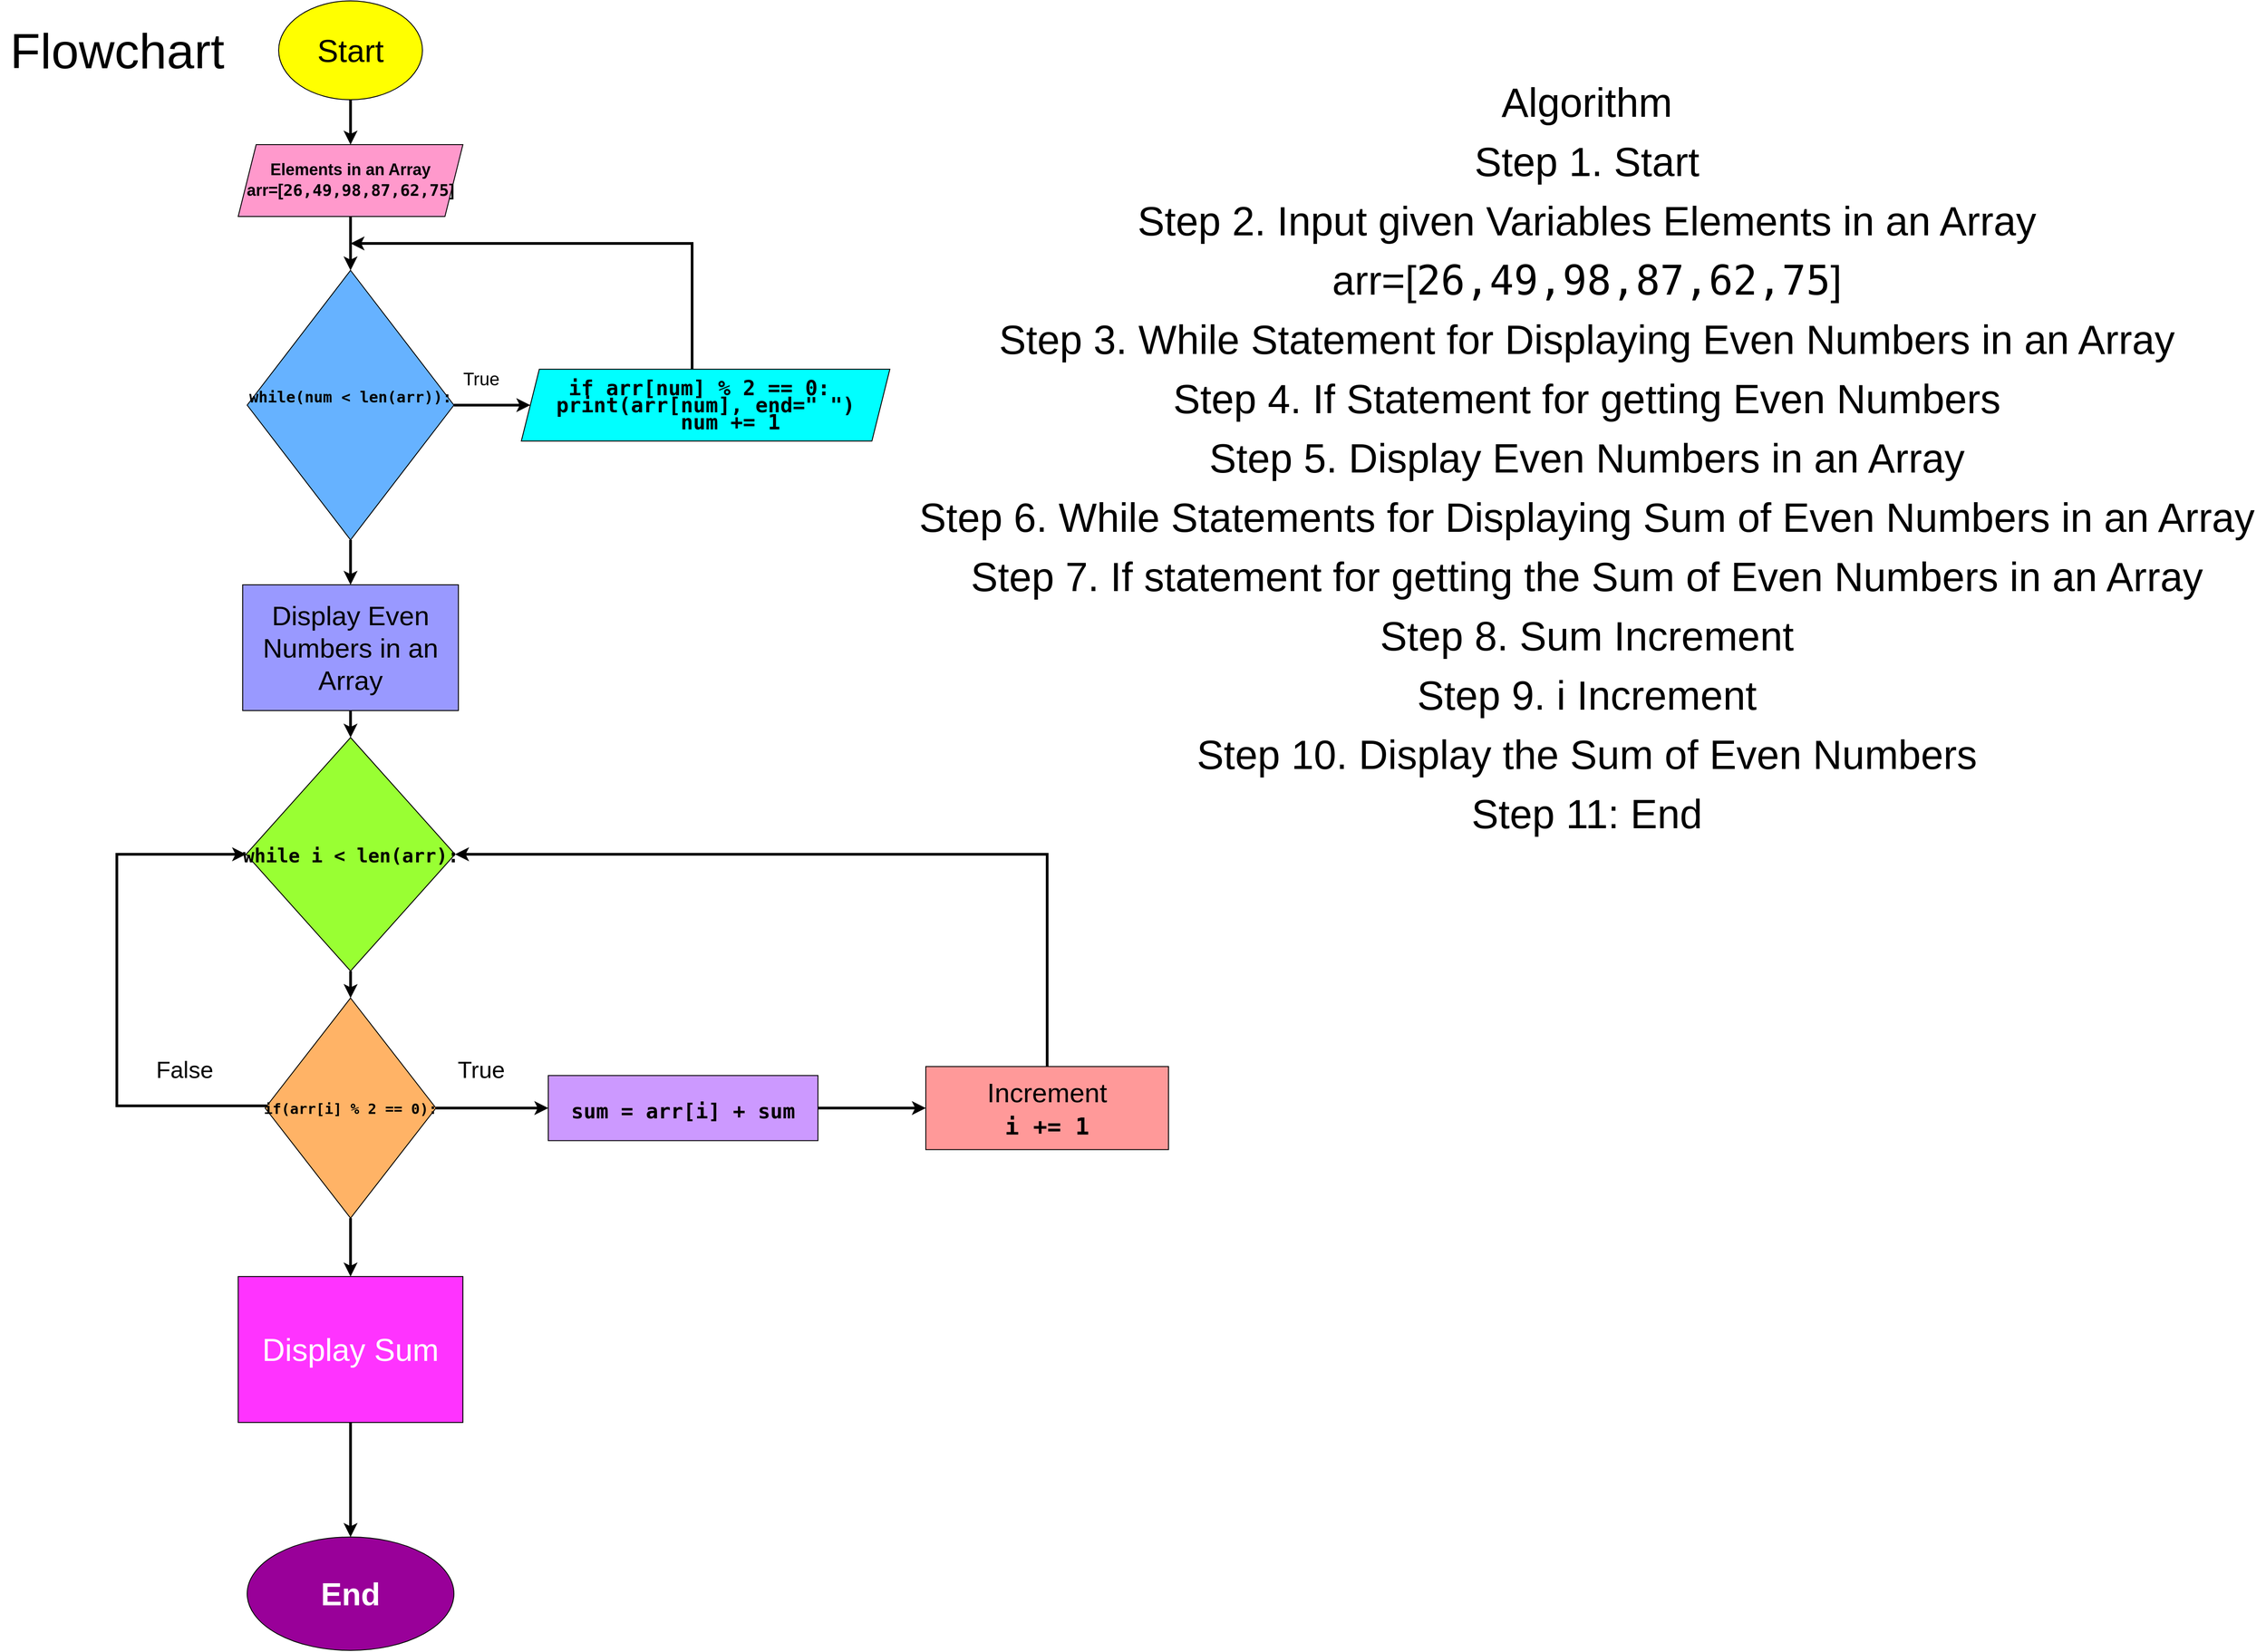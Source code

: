 <mxfile version="20.5.0" type="github"><diagram id="Vd2wxy-R__9UeZDLS2jg" name="Page-1"><mxGraphModel dx="1929" dy="1009" grid="1" gridSize="10" guides="1" tooltips="1" connect="1" arrows="1" fold="1" page="1" pageScale="1" pageWidth="850" pageHeight="1100" math="0" shadow="0"><root><mxCell id="0"/><mxCell id="1" parent="0"/><mxCell id="jUgLXxMpRg0Y-7tjX-r8-3" value="" style="edgeStyle=orthogonalEdgeStyle;rounded=0;orthogonalLoop=1;jettySize=auto;html=1;fontSize=16;strokeWidth=3;" edge="1" parent="1" source="jUgLXxMpRg0Y-7tjX-r8-1" target="jUgLXxMpRg0Y-7tjX-r8-2"><mxGeometry relative="1" as="geometry"/></mxCell><mxCell id="jUgLXxMpRg0Y-7tjX-r8-1" value="&lt;font style=&quot;font-size: 35px;&quot;&gt;Start&lt;/font&gt;" style="ellipse;whiteSpace=wrap;html=1;fillColor=#FFFF00;strokeColor=default;fontSize=16;" vertex="1" parent="1"><mxGeometry x="340" y="20" width="160" height="110" as="geometry"/></mxCell><mxCell id="jUgLXxMpRg0Y-7tjX-r8-10" value="" style="edgeStyle=orthogonalEdgeStyle;rounded=0;orthogonalLoop=1;jettySize=auto;html=1;strokeWidth=3;fontSize=30;fontColor=#000000;entryX=0.5;entryY=0;entryDx=0;entryDy=0;" edge="1" parent="1" source="jUgLXxMpRg0Y-7tjX-r8-2" target="jUgLXxMpRg0Y-7tjX-r8-11"><mxGeometry relative="1" as="geometry"><mxPoint x="420" y="300" as="targetPoint"/></mxGeometry></mxCell><mxCell id="jUgLXxMpRg0Y-7tjX-r8-2" value="&lt;b style=&quot;font-size: 18px;&quot;&gt;Elements in an Array&lt;br&gt;arr=[&lt;span style=&quot;font-family: monospace, Consolas, &amp;quot;Courier New&amp;quot;, monospace;&quot;&gt;26&lt;/span&gt;&lt;span style=&quot;font-family: monospace, Consolas, &amp;quot;Courier New&amp;quot;, monospace;&quot;&gt;,&lt;/span&gt;&lt;span style=&quot;font-family: monospace, Consolas, &amp;quot;Courier New&amp;quot;, monospace;&quot;&gt;49&lt;/span&gt;&lt;span style=&quot;font-family: monospace, Consolas, &amp;quot;Courier New&amp;quot;, monospace;&quot;&gt;,&lt;/span&gt;&lt;span style=&quot;font-family: monospace, Consolas, &amp;quot;Courier New&amp;quot;, monospace;&quot;&gt;98&lt;/span&gt;&lt;span style=&quot;font-family: monospace, Consolas, &amp;quot;Courier New&amp;quot;, monospace;&quot;&gt;,&lt;/span&gt;&lt;span style=&quot;font-family: monospace, Consolas, &amp;quot;Courier New&amp;quot;, monospace;&quot;&gt;87&lt;/span&gt;&lt;span style=&quot;font-family: monospace, Consolas, &amp;quot;Courier New&amp;quot;, monospace;&quot;&gt;,&lt;/span&gt;&lt;span style=&quot;font-family: monospace, Consolas, &amp;quot;Courier New&amp;quot;, monospace;&quot;&gt;62&lt;/span&gt;&lt;span style=&quot;font-family: monospace, Consolas, &amp;quot;Courier New&amp;quot;, monospace;&quot;&gt;,&lt;/span&gt;&lt;span style=&quot;font-family: monospace, Consolas, &amp;quot;Courier New&amp;quot;, monospace;&quot;&gt;75&lt;/span&gt;&lt;span style=&quot;background-color: initial;&quot;&gt;]&lt;/span&gt;&lt;/b&gt;" style="shape=parallelogram;perimeter=parallelogramPerimeter;whiteSpace=wrap;html=1;fixedSize=1;fontSize=16;fillColor=#FF99CC;" vertex="1" parent="1"><mxGeometry x="295" y="180" width="250" height="80" as="geometry"/></mxCell><mxCell id="jUgLXxMpRg0Y-7tjX-r8-22" value="" style="edgeStyle=orthogonalEdgeStyle;rounded=0;orthogonalLoop=1;jettySize=auto;html=1;strokeWidth=3;fontSize=23;fontColor=#000000;" edge="1" parent="1" source="jUgLXxMpRg0Y-7tjX-r8-11" target="jUgLXxMpRg0Y-7tjX-r8-21"><mxGeometry relative="1" as="geometry"/></mxCell><mxCell id="jUgLXxMpRg0Y-7tjX-r8-25" style="edgeStyle=orthogonalEdgeStyle;rounded=0;orthogonalLoop=1;jettySize=auto;html=1;exitX=1;exitY=0.5;exitDx=0;exitDy=0;entryX=0;entryY=0.5;entryDx=0;entryDy=0;strokeWidth=3;fontSize=23;fontColor=#000000;" edge="1" parent="1" source="jUgLXxMpRg0Y-7tjX-r8-11" target="jUgLXxMpRg0Y-7tjX-r8-18"><mxGeometry relative="1" as="geometry"/></mxCell><mxCell id="jUgLXxMpRg0Y-7tjX-r8-11" value="&lt;div style=&quot;font-family: monospace, Consolas, &amp;quot;Courier New&amp;quot;, monospace; font-size: 17px; line-height: 19px;&quot;&gt;&lt;div style=&quot;&quot;&gt;&lt;b&gt;while(num&amp;nbsp;&amp;lt;&amp;nbsp;len(arr)):&lt;/b&gt;&lt;/div&gt;&lt;div style=&quot;&quot;&gt;&lt;b&gt;&amp;nbsp; &amp;nbsp;&amp;nbsp;&lt;/b&gt;&lt;/div&gt;&lt;/div&gt;" style="rhombus;whiteSpace=wrap;html=1;labelBackgroundColor=none;strokeColor=default;fontSize=30;fontColor=#000000;fillColor=#66B2FF;" vertex="1" parent="1"><mxGeometry x="305" y="320" width="230" height="300" as="geometry"/></mxCell><mxCell id="jUgLXxMpRg0Y-7tjX-r8-27" style="edgeStyle=orthogonalEdgeStyle;rounded=0;orthogonalLoop=1;jettySize=auto;html=1;strokeWidth=3;fontSize=23;fontColor=#000000;" edge="1" parent="1" source="jUgLXxMpRg0Y-7tjX-r8-18"><mxGeometry relative="1" as="geometry"><mxPoint x="420" y="290" as="targetPoint"/><Array as="points"><mxPoint x="800" y="290"/></Array></mxGeometry></mxCell><mxCell id="jUgLXxMpRg0Y-7tjX-r8-18" value="&lt;div style=&quot;font-family: monospace, Consolas, &amp;quot;Courier New&amp;quot;, monospace; font-size: 23px; line-height: 19px;&quot;&gt;&lt;div style=&quot;&quot;&gt;&lt;b style=&quot;background-color: initial;&quot;&gt;if&amp;nbsp;arr[num]&amp;nbsp;%&amp;nbsp;2&amp;nbsp;==&amp;nbsp;0:&lt;/b&gt;&lt;b&gt;&amp;nbsp;&lt;/b&gt;&lt;/div&gt;&lt;div style=&quot;&quot;&gt;&lt;b&gt;print(arr[num],&amp;nbsp;end=&quot;&amp;nbsp;&quot;)&lt;/b&gt;&lt;/div&gt;&lt;div style=&quot;&quot;&gt;&lt;b&gt;&amp;nbsp;&amp;nbsp;&amp;nbsp;&amp;nbsp;num&amp;nbsp;+=&amp;nbsp;1&lt;/b&gt;&lt;/div&gt;&lt;/div&gt;" style="shape=parallelogram;perimeter=parallelogramPerimeter;whiteSpace=wrap;html=1;fixedSize=1;fontSize=30;fillColor=#00FFFF;fontColor=#000000;labelBackgroundColor=none;" vertex="1" parent="1"><mxGeometry x="610" y="430" width="410" height="80" as="geometry"/></mxCell><mxCell id="jUgLXxMpRg0Y-7tjX-r8-20" value="True" style="text;html=1;align=center;verticalAlign=middle;resizable=0;points=[];autosize=1;strokeColor=none;fillColor=none;fontSize=20;fontColor=#000000;" vertex="1" parent="1"><mxGeometry x="535" y="420" width="60" height="40" as="geometry"/></mxCell><mxCell id="jUgLXxMpRg0Y-7tjX-r8-30" value="" style="edgeStyle=orthogonalEdgeStyle;rounded=0;orthogonalLoop=1;jettySize=auto;html=1;strokeWidth=3;fontSize=17;fontColor=#000000;" edge="1" parent="1" source="jUgLXxMpRg0Y-7tjX-r8-21" target="jUgLXxMpRg0Y-7tjX-r8-29"><mxGeometry relative="1" as="geometry"/></mxCell><mxCell id="jUgLXxMpRg0Y-7tjX-r8-21" value="Display Even Numbers in an Array" style="whiteSpace=wrap;html=1;fontSize=30;fillColor=#9999FF;fontColor=#000000;labelBackgroundColor=none;" vertex="1" parent="1"><mxGeometry x="300" y="670" width="240" height="140" as="geometry"/></mxCell><mxCell id="jUgLXxMpRg0Y-7tjX-r8-34" value="" style="edgeStyle=orthogonalEdgeStyle;rounded=0;orthogonalLoop=1;jettySize=auto;html=1;strokeWidth=3;fontSize=15;fontColor=#000000;" edge="1" parent="1" source="jUgLXxMpRg0Y-7tjX-r8-29" target="jUgLXxMpRg0Y-7tjX-r8-33"><mxGeometry relative="1" as="geometry"/></mxCell><mxCell id="jUgLXxMpRg0Y-7tjX-r8-29" value="&lt;div style=&quot;font-family: monospace, Consolas, &amp;quot;Courier New&amp;quot;, monospace; line-height: 19px;&quot;&gt;&lt;b style=&quot;&quot;&gt;&lt;font style=&quot;font-size: 21px;&quot;&gt;while&amp;nbsp;i&amp;nbsp;&amp;lt;&amp;nbsp;len(arr):&lt;/font&gt;&lt;/b&gt;&lt;/div&gt;" style="rhombus;whiteSpace=wrap;html=1;fontSize=30;fillColor=#99FF33;fontColor=#000000;labelBackgroundColor=none;" vertex="1" parent="1"><mxGeometry x="303.75" y="840" width="232.5" height="260" as="geometry"/></mxCell><mxCell id="jUgLXxMpRg0Y-7tjX-r8-36" value="" style="edgeStyle=orthogonalEdgeStyle;rounded=0;orthogonalLoop=1;jettySize=auto;html=1;strokeWidth=3;fontSize=16;fontColor=#000000;" edge="1" parent="1" source="jUgLXxMpRg0Y-7tjX-r8-33" target="jUgLXxMpRg0Y-7tjX-r8-35"><mxGeometry relative="1" as="geometry"/></mxCell><mxCell id="jUgLXxMpRg0Y-7tjX-r8-41" style="edgeStyle=orthogonalEdgeStyle;rounded=0;orthogonalLoop=1;jettySize=auto;html=1;entryX=0;entryY=0.5;entryDx=0;entryDy=0;strokeWidth=3;fontSize=26;fontColor=#000000;" edge="1" parent="1" source="jUgLXxMpRg0Y-7tjX-r8-33" target="jUgLXxMpRg0Y-7tjX-r8-29"><mxGeometry relative="1" as="geometry"><Array as="points"><mxPoint x="160" y="1250"/><mxPoint x="160" y="970"/></Array></mxGeometry></mxCell><mxCell id="jUgLXxMpRg0Y-7tjX-r8-43" value="" style="edgeStyle=orthogonalEdgeStyle;rounded=0;orthogonalLoop=1;jettySize=auto;html=1;strokeWidth=3;fontSize=26;fontColor=#000000;" edge="1" parent="1" source="jUgLXxMpRg0Y-7tjX-r8-33" target="jUgLXxMpRg0Y-7tjX-r8-42"><mxGeometry relative="1" as="geometry"/></mxCell><mxCell id="jUgLXxMpRg0Y-7tjX-r8-33" value="&lt;div style=&quot;font-family: monospace, Consolas, &amp;quot;Courier New&amp;quot;, monospace; font-size: 16px; line-height: 19px;&quot;&gt;&lt;b&gt;if(arr[i]&amp;nbsp;%&amp;nbsp;2&amp;nbsp;==&amp;nbsp;0):&lt;/b&gt;&lt;/div&gt;" style="rhombus;whiteSpace=wrap;html=1;fontSize=30;fillColor=#FFB366;fontColor=#000000;labelBackgroundColor=none;" vertex="1" parent="1"><mxGeometry x="325" y="1130" width="190" height="245" as="geometry"/></mxCell><mxCell id="jUgLXxMpRg0Y-7tjX-r8-38" value="" style="edgeStyle=orthogonalEdgeStyle;rounded=0;orthogonalLoop=1;jettySize=auto;html=1;strokeWidth=3;fontSize=16;fontColor=#000000;" edge="1" parent="1" source="jUgLXxMpRg0Y-7tjX-r8-35" target="jUgLXxMpRg0Y-7tjX-r8-37"><mxGeometry relative="1" as="geometry"/></mxCell><mxCell id="jUgLXxMpRg0Y-7tjX-r8-35" value="&lt;span style=&quot;font-family: monospace, Consolas, &amp;quot;Courier New&amp;quot;, monospace; background-color: initial;&quot;&gt;&lt;font size=&quot;1&quot; style=&quot;&quot;&gt;&lt;b style=&quot;font-size: 23px;&quot;&gt;sum&amp;nbsp;=&amp;nbsp;arr[i]&amp;nbsp;+&amp;nbsp;sum&lt;/b&gt;&lt;/font&gt;&lt;/span&gt;" style="whiteSpace=wrap;html=1;fontSize=30;fillColor=#CC99FF;fontColor=#000000;labelBackgroundColor=none;" vertex="1" parent="1"><mxGeometry x="640" y="1216.25" width="300" height="72.5" as="geometry"/></mxCell><mxCell id="jUgLXxMpRg0Y-7tjX-r8-39" style="edgeStyle=orthogonalEdgeStyle;rounded=0;orthogonalLoop=1;jettySize=auto;html=1;entryX=1;entryY=0.5;entryDx=0;entryDy=0;strokeWidth=3;fontSize=26;fontColor=#000000;" edge="1" parent="1" source="jUgLXxMpRg0Y-7tjX-r8-37" target="jUgLXxMpRg0Y-7tjX-r8-29"><mxGeometry relative="1" as="geometry"><Array as="points"><mxPoint x="1195" y="970"/></Array></mxGeometry></mxCell><mxCell id="jUgLXxMpRg0Y-7tjX-r8-37" value="Increment&lt;br&gt;&lt;b style=&quot;font-family: monospace, Consolas, &amp;quot;Courier New&amp;quot;, monospace; background-color: initial;&quot;&gt;&lt;font style=&quot;font-size: 26px;&quot;&gt;i&amp;nbsp;+=&amp;nbsp;1&lt;/font&gt;&lt;/b&gt;" style="whiteSpace=wrap;html=1;fontSize=30;fillColor=#FF9999;fontColor=#000000;labelBackgroundColor=none;strokeColor=#000000;" vertex="1" parent="1"><mxGeometry x="1060" y="1206.25" width="270" height="92.5" as="geometry"/></mxCell><mxCell id="jUgLXxMpRg0Y-7tjX-r8-40" value="True" style="text;html=1;align=center;verticalAlign=middle;resizable=0;points=[];autosize=1;strokeColor=none;fillColor=none;fontSize=26;fontColor=#000000;" vertex="1" parent="1"><mxGeometry x="525" y="1190" width="80" height="40" as="geometry"/></mxCell><mxCell id="jUgLXxMpRg0Y-7tjX-r8-46" value="" style="edgeStyle=orthogonalEdgeStyle;rounded=0;orthogonalLoop=1;jettySize=auto;html=1;strokeWidth=3;fontSize=26;fontColor=#000000;" edge="1" parent="1" source="jUgLXxMpRg0Y-7tjX-r8-42" target="jUgLXxMpRg0Y-7tjX-r8-45"><mxGeometry relative="1" as="geometry"/></mxCell><mxCell id="jUgLXxMpRg0Y-7tjX-r8-42" value="&lt;font style=&quot;font-size: 35px;&quot; color=&quot;#ffffff&quot;&gt;Display Sum&lt;/font&gt;" style="whiteSpace=wrap;html=1;fontSize=30;fillColor=#FF33FF;fontColor=#000000;labelBackgroundColor=none;" vertex="1" parent="1"><mxGeometry x="295" y="1440" width="250" height="162.5" as="geometry"/></mxCell><mxCell id="jUgLXxMpRg0Y-7tjX-r8-44" value="False" style="text;html=1;align=center;verticalAlign=middle;resizable=0;points=[];autosize=1;strokeColor=none;fillColor=none;fontSize=26;fontColor=#000000;" vertex="1" parent="1"><mxGeometry x="190" y="1190" width="90" height="40" as="geometry"/></mxCell><mxCell id="jUgLXxMpRg0Y-7tjX-r8-45" value="&lt;font color=&quot;#ffffff&quot; style=&quot;font-size: 35px;&quot;&gt;&lt;b&gt;End&lt;/b&gt;&lt;/font&gt;" style="ellipse;whiteSpace=wrap;html=1;fontSize=30;fillColor=#990099;fontColor=#000000;labelBackgroundColor=none;" vertex="1" parent="1"><mxGeometry x="305" y="1730" width="230" height="126.25" as="geometry"/></mxCell><mxCell id="jUgLXxMpRg0Y-7tjX-r8-47" value="&lt;font style=&quot;font-size: 55px;&quot; color=&quot;#000000&quot;&gt;Flowchart&lt;/font&gt;" style="text;html=1;align=center;verticalAlign=middle;resizable=0;points=[];autosize=1;strokeColor=none;fillColor=none;fontSize=35;fontColor=#FFFFFF;" vertex="1" parent="1"><mxGeometry x="30" y="35" width="260" height="80" as="geometry"/></mxCell><mxCell id="jUgLXxMpRg0Y-7tjX-r8-48" value="&lt;font style=&quot;font-size: 45px;&quot;&gt;Algorithm&lt;br&gt;Step 1. Start&lt;br&gt;Step 2. Input given Variables&amp;nbsp;Elements in an Array&lt;br&gt;arr=[&lt;span style=&quot;font-family: monospace, Consolas, &amp;quot;Courier New&amp;quot;, monospace;&quot;&gt;26&lt;/span&gt;&lt;span style=&quot;font-family: monospace, Consolas, &amp;quot;Courier New&amp;quot;, monospace;&quot;&gt;,&lt;/span&gt;&lt;span style=&quot;font-family: monospace, Consolas, &amp;quot;Courier New&amp;quot;, monospace;&quot;&gt;49&lt;/span&gt;&lt;span style=&quot;font-family: monospace, Consolas, &amp;quot;Courier New&amp;quot;, monospace;&quot;&gt;,&lt;/span&gt;&lt;span style=&quot;font-family: monospace, Consolas, &amp;quot;Courier New&amp;quot;, monospace;&quot;&gt;98&lt;/span&gt;&lt;span style=&quot;font-family: monospace, Consolas, &amp;quot;Courier New&amp;quot;, monospace;&quot;&gt;,&lt;/span&gt;&lt;span style=&quot;font-family: monospace, Consolas, &amp;quot;Courier New&amp;quot;, monospace;&quot;&gt;87&lt;/span&gt;&lt;span style=&quot;font-family: monospace, Consolas, &amp;quot;Courier New&amp;quot;, monospace;&quot;&gt;,&lt;/span&gt;&lt;span style=&quot;font-family: monospace, Consolas, &amp;quot;Courier New&amp;quot;, monospace;&quot;&gt;62&lt;/span&gt;&lt;span style=&quot;font-family: monospace, Consolas, &amp;quot;Courier New&amp;quot;, monospace;&quot;&gt;,&lt;/span&gt;&lt;span style=&quot;font-family: monospace, Consolas, &amp;quot;Courier New&amp;quot;, monospace;&quot;&gt;75&lt;/span&gt;&lt;span style=&quot;background-color: initial;&quot;&gt;]&lt;/span&gt;&lt;br&gt;Step 3. While Statement for Displaying Even Numbers in an Array&lt;br&gt;Step 4. If Statement for getting Even Numbers&lt;br&gt;Step 5. Display Even Numbers in an Array&lt;br&gt;Step 6. While Statements for Displaying Sum of Even Numbers in an Array&lt;br&gt;Step 7. If statement for getting the Sum of Even Numbers in an Array&lt;br&gt;Step 8. Sum Increment&lt;br&gt;Step 9. i Increment&lt;br&gt;Step 10. Display the Sum of Even Numbers&lt;br&gt;Step 11: End&lt;br&gt;&lt;/font&gt;" style="text;html=1;align=center;verticalAlign=middle;resizable=0;points=[];autosize=1;strokeColor=none;fillColor=none;fontSize=55;fontColor=#000000;" vertex="1" parent="1"><mxGeometry x="1040" y="90" width="1510" height="870" as="geometry"/></mxCell></root></mxGraphModel></diagram></mxfile>